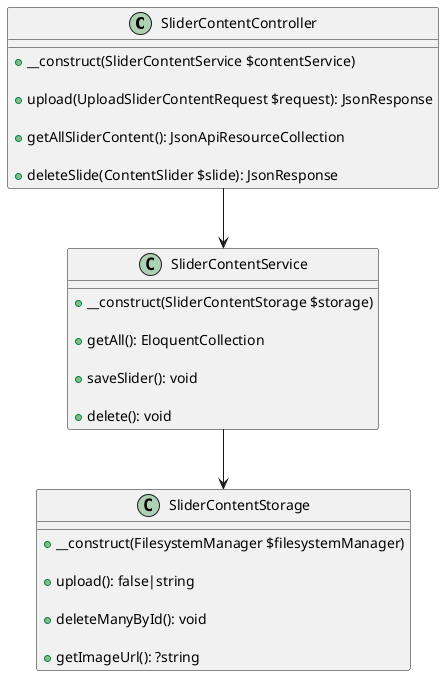 @startuml

class SliderContentController {
    + __construct(SliderContentService $contentService)

    + upload(UploadSliderContentRequest $request): JsonResponse

    + getAllSliderContent(): JsonApiResourceCollection

    + deleteSlide(ContentSlider $slide): JsonResponse
}

class SliderContentService {
    + __construct(SliderContentStorage $storage)

    + getAll(): EloquentCollection

    + saveSlider(): void

    + delete(): void
}

class SliderContentStorage {
    + __construct(FilesystemManager $filesystemManager)

    + upload(): false|string

    + deleteManyById(): void

    + getImageUrl(): ?string
}

SliderContentController --> SliderContentService
SliderContentService --> SliderContentStorage

@enduml